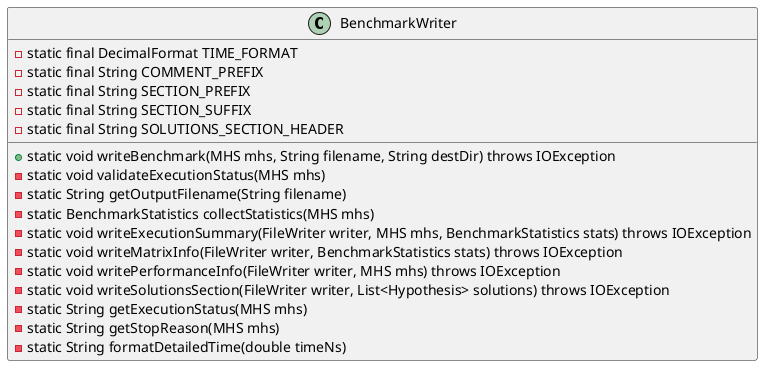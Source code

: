 @startuml BenchmarkWriter

    class BenchmarkWriter {
        - static final DecimalFormat TIME_FORMAT
        - static final String COMMENT_PREFIX
        - static final String SECTION_PREFIX
        - static final String SECTION_SUFFIX
        - static final String SOLUTIONS_SECTION_HEADER

        + static void writeBenchmark(MHS mhs, String filename, String destDir) throws IOException
        - static void validateExecutionStatus(MHS mhs)
        - static String getOutputFilename(String filename)
        - static BenchmarkStatistics collectStatistics(MHS mhs)
        - static void writeExecutionSummary(FileWriter writer, MHS mhs, BenchmarkStatistics stats) throws IOException
        - static void writeMatrixInfo(FileWriter writer, BenchmarkStatistics stats) throws IOException
        - static void writePerformanceInfo(FileWriter writer, MHS mhs) throws IOException
        - static void writeSolutionsSection(FileWriter writer, List<Hypothesis> solutions) throws IOException
        - static String getExecutionStatus(MHS mhs)
        - static String getStopReason(MHS mhs)
        - static String formatDetailedTime(double timeNs)
    }
@enduml
